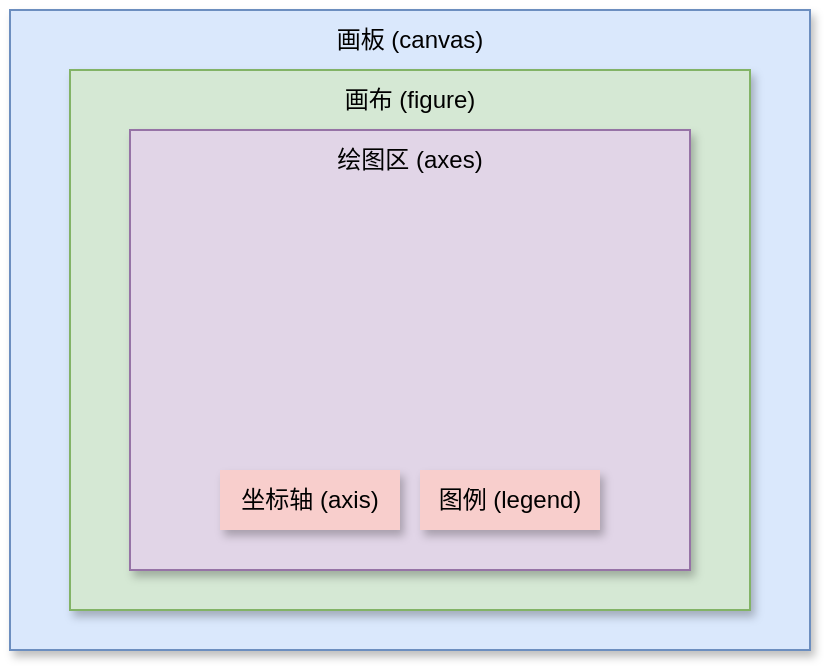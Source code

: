 <mxfile version="21.6.6" type="github">
  <diagram name="Page-1" id="kujngKRCwbrZxT3DUWH8">
    <mxGraphModel dx="967" dy="686" grid="1" gridSize="10" guides="1" tooltips="1" connect="1" arrows="1" fold="1" page="1" pageScale="1" pageWidth="850" pageHeight="1100" math="0" shadow="0">
      <root>
        <mxCell id="0" />
        <mxCell id="1" parent="0" />
        <mxCell id="1m4RQ7vYJOjgaZJ0cFAP-1" value="" style="rounded=0;whiteSpace=wrap;html=1;fillColor=#dae8fc;strokeColor=#6c8ebf;shadow=1;" vertex="1" parent="1">
          <mxGeometry x="120" y="120" width="400" height="320" as="geometry" />
        </mxCell>
        <mxCell id="1m4RQ7vYJOjgaZJ0cFAP-2" value="画板 (canvas)" style="text;html=1;strokeColor=none;fillColor=none;align=center;verticalAlign=middle;whiteSpace=wrap;rounded=0;" vertex="1" parent="1">
          <mxGeometry x="280" y="120" width="80" height="30" as="geometry" />
        </mxCell>
        <mxCell id="1m4RQ7vYJOjgaZJ0cFAP-3" value="" style="rounded=0;whiteSpace=wrap;html=1;fillColor=#d5e8d4;strokeColor=#82b366;shadow=1;" vertex="1" parent="1">
          <mxGeometry x="150" y="150" width="340" height="270" as="geometry" />
        </mxCell>
        <mxCell id="1m4RQ7vYJOjgaZJ0cFAP-4" value="画布 (figure)" style="text;html=1;strokeColor=none;fillColor=none;align=center;verticalAlign=middle;whiteSpace=wrap;rounded=0;" vertex="1" parent="1">
          <mxGeometry x="280" y="150" width="80" height="30" as="geometry" />
        </mxCell>
        <mxCell id="1m4RQ7vYJOjgaZJ0cFAP-5" value="" style="rounded=0;whiteSpace=wrap;html=1;fillColor=#e1d5e7;strokeColor=#9673a6;shadow=1;" vertex="1" parent="1">
          <mxGeometry x="180" y="180" width="280" height="220" as="geometry" />
        </mxCell>
        <mxCell id="1m4RQ7vYJOjgaZJ0cFAP-6" value="绘图区 (axes)" style="text;html=1;strokeColor=none;fillColor=none;align=center;verticalAlign=middle;whiteSpace=wrap;rounded=0;" vertex="1" parent="1">
          <mxGeometry x="270" y="180" width="100" height="30" as="geometry" />
        </mxCell>
        <mxCell id="1m4RQ7vYJOjgaZJ0cFAP-7" value="坐标轴 (axis)" style="rounded=0;whiteSpace=wrap;html=1;fillColor=#f8cecc;strokeColor=none;shadow=1;" vertex="1" parent="1">
          <mxGeometry x="225" y="350" width="90" height="30" as="geometry" />
        </mxCell>
        <mxCell id="1m4RQ7vYJOjgaZJ0cFAP-8" value="图例 (legend)" style="rounded=0;whiteSpace=wrap;html=1;fillColor=#f8cecc;strokeColor=none;shadow=1;" vertex="1" parent="1">
          <mxGeometry x="325" y="350" width="90" height="30" as="geometry" />
        </mxCell>
      </root>
    </mxGraphModel>
  </diagram>
</mxfile>
